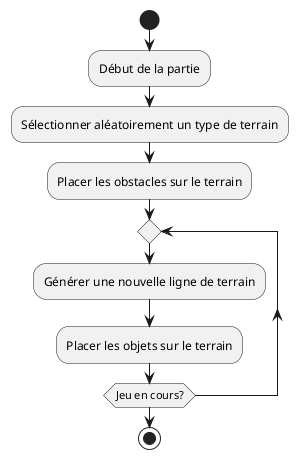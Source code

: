 @startuml
|Système|
start
:Début de la partie;
:Sélectionner aléatoirement un type de terrain;
:Placer les obstacles sur le terrain;

repeat
    :Générer une nouvelle ligne de terrain;
    :Placer les objets sur le terrain;
repeat while (Jeu en cours?)
stop
@enduml
